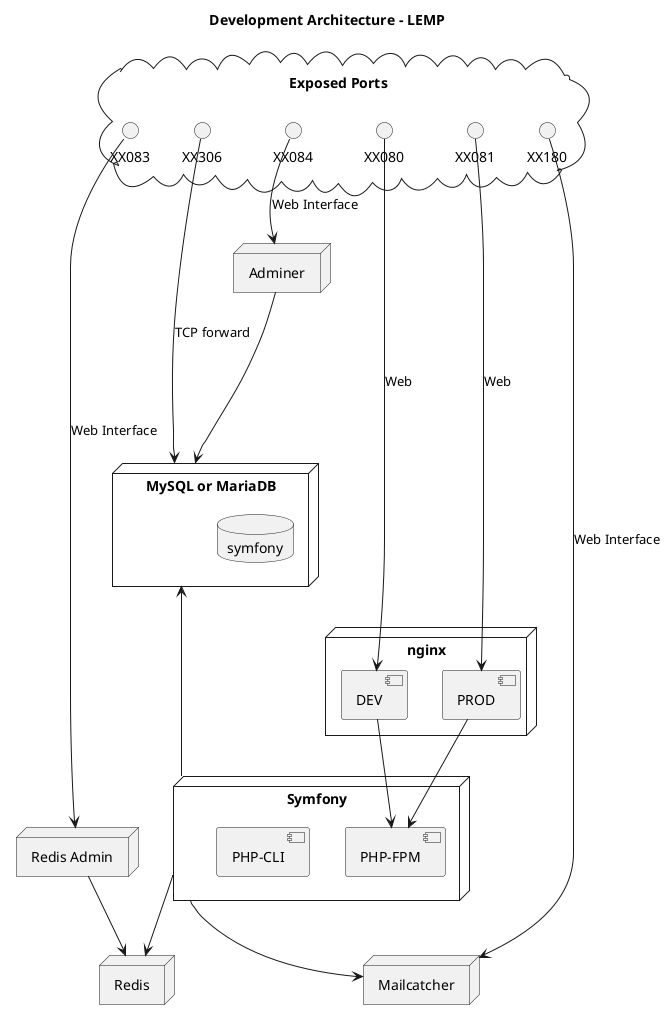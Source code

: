 @startuml

title "Development Architecture - LEMP"

cloud "Exposed Ports" {
    () XX080 as SymfonyDevModePort
    () XX081 as SymfonyProdModePort

    () XX083 as RedisAdminPort
    () XX084 as DatabaseAdminPort
    () XX306 as DatabaseEnginePort
    () XX180 as MailcatcherPort
}

node "nginx" {
    [PROD]
    [DEV]
}

node "Symfony" as symfony {
    [PHP-FPM] as PhpFPM
    [PHP-CLI] as PhpCli
}

node "MySQL or MariaDB" as db {
    database "symfony" as StandardDB
}

node "Redis" as appcache {
}

node "Redis Admin" as redisadmin {
}

node "Mailcatcher" as mailcatcher {
}

node "Adminer" as dbadmin {
}

RedisAdminPort -> redisadmin: Web Interface
DatabaseEnginePort ---> db: TCP forward
MailcatcherPort -> mailcatcher: Web Interface
DatabaseAdminPort --> dbadmin: Web Interface

SymfonyDevModePort --> DEV: Web
SymfonyProdModePort --> PROD: Web

DEV --> PhpFPM
PROD --> PhpFPM

symfony -up--> db
symfony --> appcache
symfony --> mailcatcher

redisadmin --> appcache
dbadmin ---> db

@enduml
